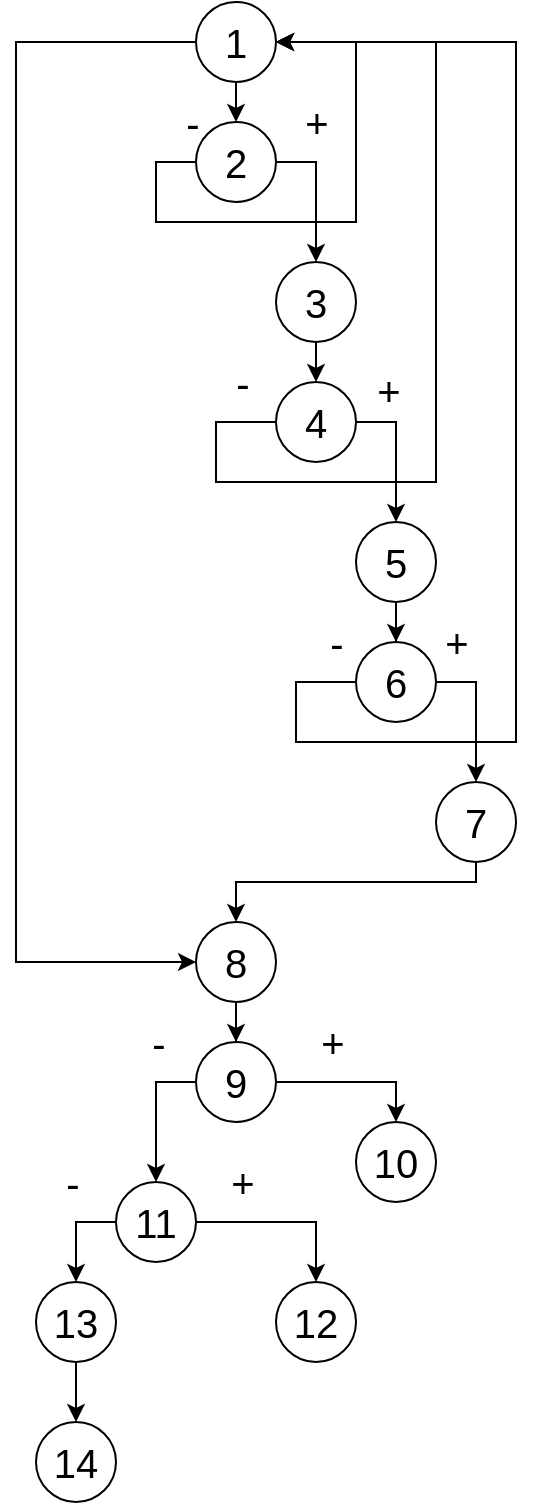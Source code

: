 <mxfile version="12.9.6" type="device"><diagram name="Page-1" id="b5b7bab2-c9e2-2cf4-8b2a-24fd1a2a6d21"><mxGraphModel dx="1038" dy="552" grid="1" gridSize="10" guides="1" tooltips="1" connect="1" arrows="1" fold="1" page="1" pageScale="1" pageWidth="827" pageHeight="1169" background="#ffffff" math="0" shadow="0"><root><mxCell id="0"/><mxCell id="1" parent="0"/><mxCell id="b7RJh0Z-o-Su435gZNay-32" style="edgeStyle=orthogonalEdgeStyle;rounded=0;orthogonalLoop=1;jettySize=auto;html=1;exitX=0.5;exitY=1;exitDx=0;exitDy=0;entryX=0;entryY=0.5;entryDx=0;entryDy=0;" edge="1" parent="1" source="b7RJh0Z-o-Su435gZNay-30"><mxGeometry relative="1" as="geometry"><mxPoint x="280" y="215" as="targetPoint"/></mxGeometry></mxCell><mxCell id="b7RJh0Z-o-Su435gZNay-94" value="" style="edgeStyle=orthogonalEdgeStyle;rounded=0;orthogonalLoop=1;jettySize=auto;html=1;fontSize=20;" edge="1" parent="1" source="b7RJh0Z-o-Su435gZNay-89" target="b7RJh0Z-o-Su435gZNay-93"><mxGeometry relative="1" as="geometry"><Array as="points"><mxPoint x="340" y="250"/><mxPoint x="340" y="250"/></Array></mxGeometry></mxCell><mxCell id="b7RJh0Z-o-Su435gZNay-97" value="" style="edgeStyle=orthogonalEdgeStyle;rounded=0;orthogonalLoop=1;jettySize=auto;html=1;fontSize=20;" edge="1" parent="1" source="b7RJh0Z-o-Su435gZNay-89" target="b7RJh0Z-o-Su435gZNay-96"><mxGeometry relative="1" as="geometry"><Array as="points"><mxPoint x="230" y="220"/><mxPoint x="230" y="680"/></Array></mxGeometry></mxCell><mxCell id="b7RJh0Z-o-Su435gZNay-89" value="1" style="ellipse;whiteSpace=wrap;html=1;aspect=fixed;fontSize=20;" vertex="1" parent="1"><mxGeometry x="320" y="200" width="40" height="40" as="geometry"/></mxCell><mxCell id="b7RJh0Z-o-Su435gZNay-129" value="" style="edgeStyle=orthogonalEdgeStyle;rounded=0;orthogonalLoop=1;jettySize=auto;html=1;fontSize=20;" edge="1" parent="1" source="b7RJh0Z-o-Su435gZNay-96" target="b7RJh0Z-o-Su435gZNay-128"><mxGeometry relative="1" as="geometry"/></mxCell><mxCell id="b7RJh0Z-o-Su435gZNay-96" value="8" style="ellipse;whiteSpace=wrap;html=1;aspect=fixed;fontSize=20;" vertex="1" parent="1"><mxGeometry x="320" y="660" width="40" height="40" as="geometry"/></mxCell><mxCell id="b7RJh0Z-o-Su435gZNay-131" value="" style="edgeStyle=orthogonalEdgeStyle;rounded=0;orthogonalLoop=1;jettySize=auto;html=1;fontSize=20;" edge="1" parent="1" source="b7RJh0Z-o-Su435gZNay-128" target="b7RJh0Z-o-Su435gZNay-130"><mxGeometry relative="1" as="geometry"><Array as="points"><mxPoint x="300" y="740"/></Array></mxGeometry></mxCell><mxCell id="b7RJh0Z-o-Su435gZNay-132" value="-" style="text;html=1;align=center;verticalAlign=middle;resizable=0;points=[];labelBackgroundColor=#ffffff;fontSize=20;" vertex="1" connectable="0" parent="b7RJh0Z-o-Su435gZNay-131"><mxGeometry x="-0.5" y="8" relative="1" as="geometry"><mxPoint x="-2" y="-28" as="offset"/></mxGeometry></mxCell><mxCell id="b7RJh0Z-o-Su435gZNay-134" value="" style="edgeStyle=orthogonalEdgeStyle;rounded=0;orthogonalLoop=1;jettySize=auto;html=1;fontSize=20;" edge="1" parent="1" source="b7RJh0Z-o-Su435gZNay-128" target="b7RJh0Z-o-Su435gZNay-133"><mxGeometry relative="1" as="geometry"><Array as="points"><mxPoint x="420" y="740"/></Array></mxGeometry></mxCell><mxCell id="b7RJh0Z-o-Su435gZNay-135" value="+" style="text;html=1;align=center;verticalAlign=middle;resizable=0;points=[];labelBackgroundColor=#ffffff;fontSize=20;" vertex="1" connectable="0" parent="b7RJh0Z-o-Su435gZNay-134"><mxGeometry x="-0.6" y="-6" relative="1" as="geometry"><mxPoint x="12" y="-26" as="offset"/></mxGeometry></mxCell><mxCell id="b7RJh0Z-o-Su435gZNay-128" value="9" style="ellipse;whiteSpace=wrap;html=1;aspect=fixed;fontSize=20;" vertex="1" parent="1"><mxGeometry x="320" y="720" width="40" height="40" as="geometry"/></mxCell><mxCell id="b7RJh0Z-o-Su435gZNay-133" value="10" style="ellipse;whiteSpace=wrap;html=1;aspect=fixed;fontSize=20;" vertex="1" parent="1"><mxGeometry x="400" y="760" width="40" height="40" as="geometry"/></mxCell><mxCell id="b7RJh0Z-o-Su435gZNay-137" value="" style="edgeStyle=orthogonalEdgeStyle;rounded=0;orthogonalLoop=1;jettySize=auto;html=1;fontSize=20;" edge="1" parent="1" source="b7RJh0Z-o-Su435gZNay-130" target="b7RJh0Z-o-Su435gZNay-136"><mxGeometry relative="1" as="geometry"><Array as="points"><mxPoint x="260" y="810"/></Array></mxGeometry></mxCell><mxCell id="b7RJh0Z-o-Su435gZNay-138" value="-" style="text;html=1;align=center;verticalAlign=middle;resizable=0;points=[];labelBackgroundColor=#ffffff;fontSize=20;" vertex="1" connectable="0" parent="b7RJh0Z-o-Su435gZNay-137"><mxGeometry x="-0.73" y="-3" relative="1" as="geometry"><mxPoint x="-15" y="-17" as="offset"/></mxGeometry></mxCell><mxCell id="b7RJh0Z-o-Su435gZNay-141" value="" style="edgeStyle=orthogonalEdgeStyle;rounded=0;orthogonalLoop=1;jettySize=auto;html=1;fontSize=20;" edge="1" parent="1" source="b7RJh0Z-o-Su435gZNay-130" target="b7RJh0Z-o-Su435gZNay-140"><mxGeometry relative="1" as="geometry"><Array as="points"><mxPoint x="380" y="810"/></Array></mxGeometry></mxCell><mxCell id="b7RJh0Z-o-Su435gZNay-142" value="+" style="text;html=1;align=center;verticalAlign=middle;resizable=0;points=[];labelBackgroundColor=#ffffff;fontSize=20;" vertex="1" connectable="0" parent="b7RJh0Z-o-Su435gZNay-141"><mxGeometry x="-0.486" y="9" relative="1" as="geometry"><mxPoint y="-11" as="offset"/></mxGeometry></mxCell><mxCell id="b7RJh0Z-o-Su435gZNay-130" value="11" style="ellipse;whiteSpace=wrap;html=1;aspect=fixed;fontSize=20;" vertex="1" parent="1"><mxGeometry x="280" y="790" width="40" height="40" as="geometry"/></mxCell><mxCell id="b7RJh0Z-o-Su435gZNay-140" value="12" style="ellipse;whiteSpace=wrap;html=1;aspect=fixed;fontSize=20;" vertex="1" parent="1"><mxGeometry x="360" y="840" width="40" height="40" as="geometry"/></mxCell><mxCell id="b7RJh0Z-o-Su435gZNay-144" value="" style="edgeStyle=orthogonalEdgeStyle;rounded=0;orthogonalLoop=1;jettySize=auto;html=1;fontSize=20;" edge="1" parent="1" source="b7RJh0Z-o-Su435gZNay-136" target="b7RJh0Z-o-Su435gZNay-143"><mxGeometry relative="1" as="geometry"/></mxCell><mxCell id="b7RJh0Z-o-Su435gZNay-136" value="13" style="ellipse;whiteSpace=wrap;html=1;aspect=fixed;fontSize=20;" vertex="1" parent="1"><mxGeometry x="240" y="840" width="40" height="40" as="geometry"/></mxCell><mxCell id="b7RJh0Z-o-Su435gZNay-143" value="14" style="ellipse;whiteSpace=wrap;html=1;aspect=fixed;fontSize=20;" vertex="1" parent="1"><mxGeometry x="240" y="910" width="40" height="40" as="geometry"/></mxCell><mxCell id="b7RJh0Z-o-Su435gZNay-101" style="edgeStyle=orthogonalEdgeStyle;rounded=0;orthogonalLoop=1;jettySize=auto;html=1;exitX=0;exitY=0.5;exitDx=0;exitDy=0;entryX=1;entryY=0.5;entryDx=0;entryDy=0;fontSize=20;" edge="1" parent="1" source="b7RJh0Z-o-Su435gZNay-93" target="b7RJh0Z-o-Su435gZNay-89"><mxGeometry relative="1" as="geometry"><Array as="points"><mxPoint x="300" y="280"/><mxPoint x="300" y="310"/><mxPoint x="400" y="310"/><mxPoint x="400" y="220"/></Array></mxGeometry></mxCell><mxCell id="b7RJh0Z-o-Su435gZNay-102" value="-" style="text;html=1;align=center;verticalAlign=middle;resizable=0;points=[];labelBackgroundColor=#ffffff;fontSize=20;" vertex="1" connectable="0" parent="b7RJh0Z-o-Su435gZNay-101"><mxGeometry x="-0.518" y="-1" relative="1" as="geometry"><mxPoint y="-51" as="offset"/></mxGeometry></mxCell><mxCell id="b7RJh0Z-o-Su435gZNay-104" value="" style="edgeStyle=orthogonalEdgeStyle;rounded=0;orthogonalLoop=1;jettySize=auto;html=1;fontSize=20;" edge="1" parent="1" source="b7RJh0Z-o-Su435gZNay-93" target="b7RJh0Z-o-Su435gZNay-103"><mxGeometry relative="1" as="geometry"><Array as="points"><mxPoint x="380" y="280"/></Array></mxGeometry></mxCell><mxCell id="b7RJh0Z-o-Su435gZNay-106" value="+" style="text;html=1;align=center;verticalAlign=middle;resizable=0;points=[];labelBackgroundColor=#ffffff;fontSize=20;" vertex="1" connectable="0" parent="b7RJh0Z-o-Su435gZNay-104"><mxGeometry x="-0.429" y="-7" relative="1" as="geometry"><mxPoint x="7" y="-20" as="offset"/></mxGeometry></mxCell><mxCell id="b7RJh0Z-o-Su435gZNay-93" value="2" style="ellipse;whiteSpace=wrap;html=1;aspect=fixed;fontSize=20;" vertex="1" parent="1"><mxGeometry x="320" y="260" width="40" height="40" as="geometry"/></mxCell><mxCell id="b7RJh0Z-o-Su435gZNay-108" value="" style="edgeStyle=orthogonalEdgeStyle;rounded=0;orthogonalLoop=1;jettySize=auto;html=1;fontSize=20;" edge="1" parent="1" source="b7RJh0Z-o-Su435gZNay-103" target="b7RJh0Z-o-Su435gZNay-107"><mxGeometry relative="1" as="geometry"><Array as="points"><mxPoint x="380" y="380"/><mxPoint x="380" y="380"/></Array></mxGeometry></mxCell><mxCell id="b7RJh0Z-o-Su435gZNay-103" value="3" style="ellipse;whiteSpace=wrap;html=1;aspect=fixed;fontSize=20;" vertex="1" parent="1"><mxGeometry x="360" y="330" width="40" height="40" as="geometry"/></mxCell><mxCell id="b7RJh0Z-o-Su435gZNay-113" style="edgeStyle=orthogonalEdgeStyle;rounded=0;orthogonalLoop=1;jettySize=auto;html=1;exitX=0;exitY=0.5;exitDx=0;exitDy=0;entryX=1;entryY=0.5;entryDx=0;entryDy=0;fontSize=20;" edge="1" parent="1" source="b7RJh0Z-o-Su435gZNay-107" target="b7RJh0Z-o-Su435gZNay-89"><mxGeometry relative="1" as="geometry"><Array as="points"><mxPoint x="330" y="410"/><mxPoint x="330" y="440"/><mxPoint x="440" y="440"/><mxPoint x="440" y="220"/></Array></mxGeometry></mxCell><mxCell id="b7RJh0Z-o-Su435gZNay-116" value="-" style="text;html=1;align=center;verticalAlign=middle;resizable=0;points=[];labelBackgroundColor=#ffffff;fontSize=20;" vertex="1" connectable="0" parent="b7RJh0Z-o-Su435gZNay-113"><mxGeometry x="-0.744" y="-3" relative="1" as="geometry"><mxPoint x="13" y="-53" as="offset"/></mxGeometry></mxCell><mxCell id="b7RJh0Z-o-Su435gZNay-118" value="" style="edgeStyle=orthogonalEdgeStyle;rounded=0;orthogonalLoop=1;jettySize=auto;html=1;fontSize=20;" edge="1" parent="1" source="b7RJh0Z-o-Su435gZNay-107" target="b7RJh0Z-o-Su435gZNay-117"><mxGeometry relative="1" as="geometry"><Array as="points"><mxPoint x="420" y="410"/></Array></mxGeometry></mxCell><mxCell id="b7RJh0Z-o-Su435gZNay-119" value="+" style="text;html=1;align=center;verticalAlign=middle;resizable=0;points=[];labelBackgroundColor=#ffffff;fontSize=20;" vertex="1" connectable="0" parent="b7RJh0Z-o-Su435gZNay-118"><mxGeometry x="-0.505" y="-4" relative="1" as="geometry"><mxPoint x="-2" y="-20" as="offset"/></mxGeometry></mxCell><mxCell id="b7RJh0Z-o-Su435gZNay-107" value="4" style="ellipse;whiteSpace=wrap;html=1;aspect=fixed;fontSize=20;" vertex="1" parent="1"><mxGeometry x="360" y="390" width="40" height="40" as="geometry"/></mxCell><mxCell id="b7RJh0Z-o-Su435gZNay-121" value="" style="edgeStyle=orthogonalEdgeStyle;rounded=0;orthogonalLoop=1;jettySize=auto;html=1;fontSize=20;" edge="1" parent="1" source="b7RJh0Z-o-Su435gZNay-117" target="b7RJh0Z-o-Su435gZNay-120"><mxGeometry relative="1" as="geometry"/></mxCell><mxCell id="b7RJh0Z-o-Su435gZNay-117" value="5" style="ellipse;whiteSpace=wrap;html=1;aspect=fixed;fontSize=20;" vertex="1" parent="1"><mxGeometry x="400" y="460" width="40" height="40" as="geometry"/></mxCell><mxCell id="b7RJh0Z-o-Su435gZNay-123" value="" style="edgeStyle=orthogonalEdgeStyle;rounded=0;orthogonalLoop=1;jettySize=auto;html=1;fontSize=20;" edge="1" parent="1" source="b7RJh0Z-o-Su435gZNay-120" target="b7RJh0Z-o-Su435gZNay-122"><mxGeometry relative="1" as="geometry"><Array as="points"><mxPoint x="460" y="540"/></Array></mxGeometry></mxCell><mxCell id="b7RJh0Z-o-Su435gZNay-127" value="+" style="text;html=1;align=center;verticalAlign=middle;resizable=0;points=[];labelBackgroundColor=#ffffff;fontSize=20;" vertex="1" connectable="0" parent="b7RJh0Z-o-Su435gZNay-123"><mxGeometry x="-0.463" y="-3" relative="1" as="geometry"><mxPoint x="-9" y="-23" as="offset"/></mxGeometry></mxCell><mxCell id="b7RJh0Z-o-Su435gZNay-125" style="edgeStyle=orthogonalEdgeStyle;rounded=0;orthogonalLoop=1;jettySize=auto;html=1;exitX=0;exitY=0.5;exitDx=0;exitDy=0;entryX=1;entryY=0.5;entryDx=0;entryDy=0;fontSize=20;" edge="1" parent="1" source="b7RJh0Z-o-Su435gZNay-120" target="b7RJh0Z-o-Su435gZNay-89"><mxGeometry relative="1" as="geometry"><Array as="points"><mxPoint x="370" y="540"/><mxPoint x="370" y="570"/><mxPoint x="480" y="570"/><mxPoint x="480" y="220"/></Array></mxGeometry></mxCell><mxCell id="b7RJh0Z-o-Su435gZNay-126" value="-" style="text;html=1;align=center;verticalAlign=middle;resizable=0;points=[];labelBackgroundColor=#ffffff;fontSize=20;" vertex="1" connectable="0" parent="b7RJh0Z-o-Su435gZNay-125"><mxGeometry x="-0.822" y="1" relative="1" as="geometry"><mxPoint x="19" y="-47" as="offset"/></mxGeometry></mxCell><mxCell id="b7RJh0Z-o-Su435gZNay-120" value="6" style="ellipse;whiteSpace=wrap;html=1;aspect=fixed;fontSize=20;" vertex="1" parent="1"><mxGeometry x="400" y="520" width="40" height="40" as="geometry"/></mxCell><mxCell id="b7RJh0Z-o-Su435gZNay-124" style="edgeStyle=orthogonalEdgeStyle;rounded=0;orthogonalLoop=1;jettySize=auto;html=1;exitX=0.5;exitY=1;exitDx=0;exitDy=0;entryX=0.5;entryY=0;entryDx=0;entryDy=0;fontSize=20;" edge="1" parent="1" source="b7RJh0Z-o-Su435gZNay-122" target="b7RJh0Z-o-Su435gZNay-96"><mxGeometry relative="1" as="geometry"><Array as="points"><mxPoint x="460" y="640"/><mxPoint x="340" y="640"/></Array></mxGeometry></mxCell><mxCell id="b7RJh0Z-o-Su435gZNay-122" value="7" style="ellipse;whiteSpace=wrap;html=1;aspect=fixed;fontSize=20;" vertex="1" parent="1"><mxGeometry x="440" y="590" width="40" height="40" as="geometry"/></mxCell></root></mxGraphModel></diagram></mxfile>